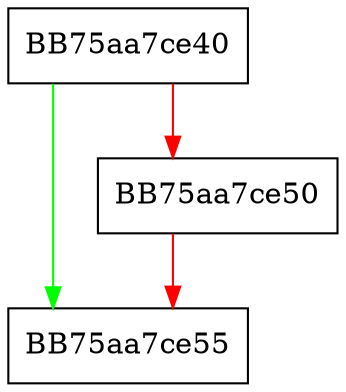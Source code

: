 digraph aggregator_cleanup_module {
  node [shape="box"];
  graph [splines=ortho];
  BB75aa7ce40 -> BB75aa7ce55 [color="green"];
  BB75aa7ce40 -> BB75aa7ce50 [color="red"];
  BB75aa7ce50 -> BB75aa7ce55 [color="red"];
}
